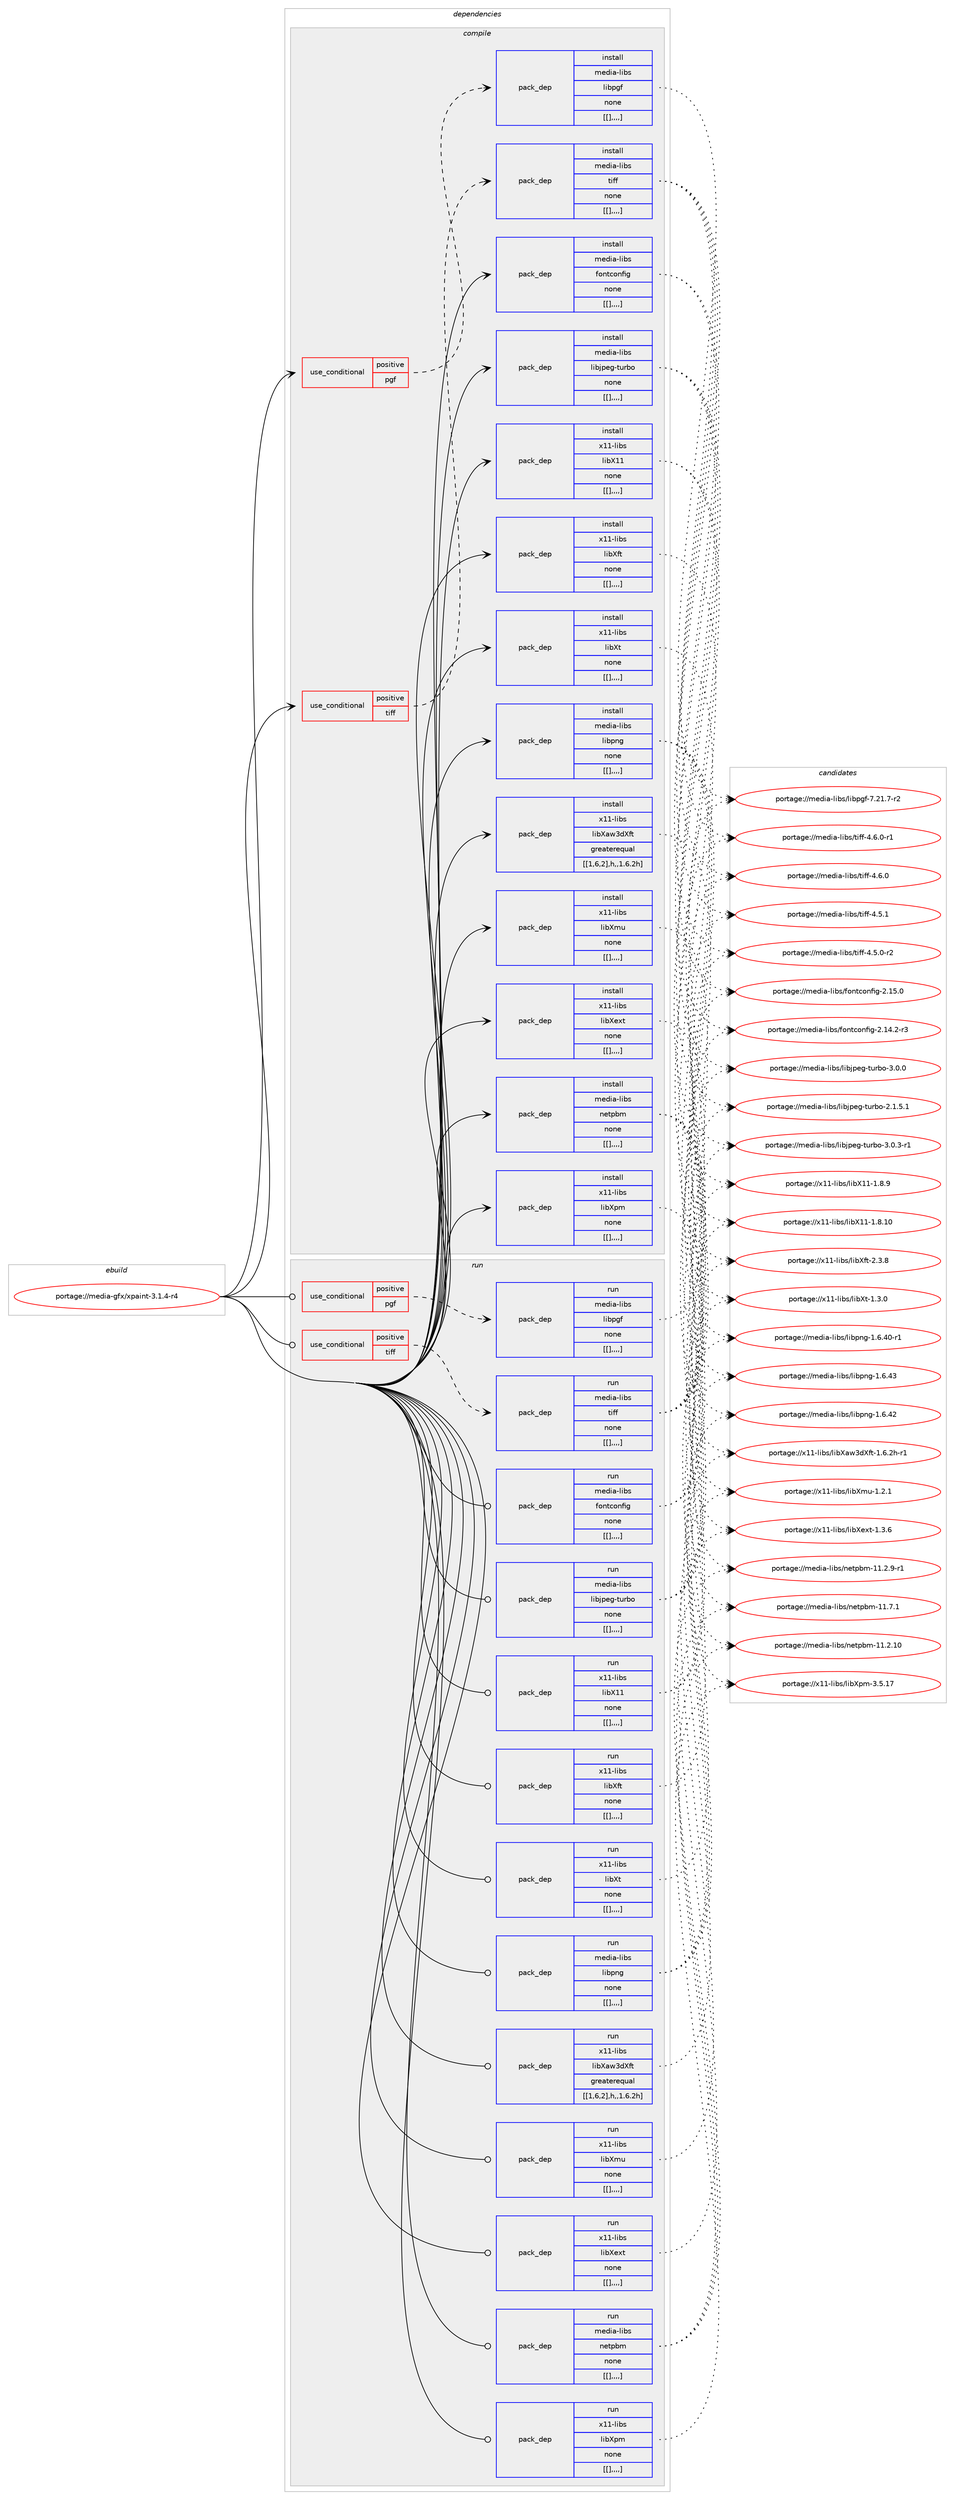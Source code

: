 digraph prolog {

# *************
# Graph options
# *************

newrank=true;
concentrate=true;
compound=true;
graph [rankdir=LR,fontname=Helvetica,fontsize=10,ranksep=1.5];#, ranksep=2.5, nodesep=0.2];
edge  [arrowhead=vee];
node  [fontname=Helvetica,fontsize=10];

# **********
# The ebuild
# **********

subgraph cluster_leftcol {
color=gray;
label=<<i>ebuild</i>>;
id [label="portage://media-gfx/xpaint-3.1.4-r4", color=red, width=4, href="../media-gfx/xpaint-3.1.4-r4.svg"];
}

# ****************
# The dependencies
# ****************

subgraph cluster_midcol {
color=gray;
label=<<i>dependencies</i>>;
subgraph cluster_compile {
fillcolor="#eeeeee";
style=filled;
label=<<i>compile</i>>;
subgraph cond77309 {
dependency310547 [label=<<TABLE BORDER="0" CELLBORDER="1" CELLSPACING="0" CELLPADDING="4"><TR><TD ROWSPAN="3" CELLPADDING="10">use_conditional</TD></TR><TR><TD>positive</TD></TR><TR><TD>pgf</TD></TR></TABLE>>, shape=none, color=red];
subgraph pack230715 {
dependency310548 [label=<<TABLE BORDER="0" CELLBORDER="1" CELLSPACING="0" CELLPADDING="4" WIDTH="220"><TR><TD ROWSPAN="6" CELLPADDING="30">pack_dep</TD></TR><TR><TD WIDTH="110">install</TD></TR><TR><TD>media-libs</TD></TR><TR><TD>libpgf</TD></TR><TR><TD>none</TD></TR><TR><TD>[[],,,,]</TD></TR></TABLE>>, shape=none, color=blue];
}
dependency310547:e -> dependency310548:w [weight=20,style="dashed",arrowhead="vee"];
}
id:e -> dependency310547:w [weight=20,style="solid",arrowhead="vee"];
subgraph cond77310 {
dependency310549 [label=<<TABLE BORDER="0" CELLBORDER="1" CELLSPACING="0" CELLPADDING="4"><TR><TD ROWSPAN="3" CELLPADDING="10">use_conditional</TD></TR><TR><TD>positive</TD></TR><TR><TD>tiff</TD></TR></TABLE>>, shape=none, color=red];
subgraph pack230716 {
dependency310550 [label=<<TABLE BORDER="0" CELLBORDER="1" CELLSPACING="0" CELLPADDING="4" WIDTH="220"><TR><TD ROWSPAN="6" CELLPADDING="30">pack_dep</TD></TR><TR><TD WIDTH="110">install</TD></TR><TR><TD>media-libs</TD></TR><TR><TD>tiff</TD></TR><TR><TD>none</TD></TR><TR><TD>[[],,,,]</TD></TR></TABLE>>, shape=none, color=blue];
}
dependency310549:e -> dependency310550:w [weight=20,style="dashed",arrowhead="vee"];
}
id:e -> dependency310549:w [weight=20,style="solid",arrowhead="vee"];
subgraph pack230717 {
dependency310551 [label=<<TABLE BORDER="0" CELLBORDER="1" CELLSPACING="0" CELLPADDING="4" WIDTH="220"><TR><TD ROWSPAN="6" CELLPADDING="30">pack_dep</TD></TR><TR><TD WIDTH="110">install</TD></TR><TR><TD>media-libs</TD></TR><TR><TD>fontconfig</TD></TR><TR><TD>none</TD></TR><TR><TD>[[],,,,]</TD></TR></TABLE>>, shape=none, color=blue];
}
id:e -> dependency310551:w [weight=20,style="solid",arrowhead="vee"];
subgraph pack230718 {
dependency310552 [label=<<TABLE BORDER="0" CELLBORDER="1" CELLSPACING="0" CELLPADDING="4" WIDTH="220"><TR><TD ROWSPAN="6" CELLPADDING="30">pack_dep</TD></TR><TR><TD WIDTH="110">install</TD></TR><TR><TD>media-libs</TD></TR><TR><TD>libjpeg-turbo</TD></TR><TR><TD>none</TD></TR><TR><TD>[[],,,,]</TD></TR></TABLE>>, shape=none, color=blue];
}
id:e -> dependency310552:w [weight=20,style="solid",arrowhead="vee"];
subgraph pack230719 {
dependency310553 [label=<<TABLE BORDER="0" CELLBORDER="1" CELLSPACING="0" CELLPADDING="4" WIDTH="220"><TR><TD ROWSPAN="6" CELLPADDING="30">pack_dep</TD></TR><TR><TD WIDTH="110">install</TD></TR><TR><TD>media-libs</TD></TR><TR><TD>libpng</TD></TR><TR><TD>none</TD></TR><TR><TD>[[],,,,]</TD></TR></TABLE>>, shape=none, color=blue];
}
id:e -> dependency310553:w [weight=20,style="solid",arrowhead="vee"];
subgraph pack230720 {
dependency310554 [label=<<TABLE BORDER="0" CELLBORDER="1" CELLSPACING="0" CELLPADDING="4" WIDTH="220"><TR><TD ROWSPAN="6" CELLPADDING="30">pack_dep</TD></TR><TR><TD WIDTH="110">install</TD></TR><TR><TD>media-libs</TD></TR><TR><TD>netpbm</TD></TR><TR><TD>none</TD></TR><TR><TD>[[],,,,]</TD></TR></TABLE>>, shape=none, color=blue];
}
id:e -> dependency310554:w [weight=20,style="solid",arrowhead="vee"];
subgraph pack230721 {
dependency310555 [label=<<TABLE BORDER="0" CELLBORDER="1" CELLSPACING="0" CELLPADDING="4" WIDTH="220"><TR><TD ROWSPAN="6" CELLPADDING="30">pack_dep</TD></TR><TR><TD WIDTH="110">install</TD></TR><TR><TD>x11-libs</TD></TR><TR><TD>libX11</TD></TR><TR><TD>none</TD></TR><TR><TD>[[],,,,]</TD></TR></TABLE>>, shape=none, color=blue];
}
id:e -> dependency310555:w [weight=20,style="solid",arrowhead="vee"];
subgraph pack230722 {
dependency310556 [label=<<TABLE BORDER="0" CELLBORDER="1" CELLSPACING="0" CELLPADDING="4" WIDTH="220"><TR><TD ROWSPAN="6" CELLPADDING="30">pack_dep</TD></TR><TR><TD WIDTH="110">install</TD></TR><TR><TD>x11-libs</TD></TR><TR><TD>libXaw3dXft</TD></TR><TR><TD>greaterequal</TD></TR><TR><TD>[[1,6,2],h,,1.6.2h]</TD></TR></TABLE>>, shape=none, color=blue];
}
id:e -> dependency310556:w [weight=20,style="solid",arrowhead="vee"];
subgraph pack230723 {
dependency310557 [label=<<TABLE BORDER="0" CELLBORDER="1" CELLSPACING="0" CELLPADDING="4" WIDTH="220"><TR><TD ROWSPAN="6" CELLPADDING="30">pack_dep</TD></TR><TR><TD WIDTH="110">install</TD></TR><TR><TD>x11-libs</TD></TR><TR><TD>libXext</TD></TR><TR><TD>none</TD></TR><TR><TD>[[],,,,]</TD></TR></TABLE>>, shape=none, color=blue];
}
id:e -> dependency310557:w [weight=20,style="solid",arrowhead="vee"];
subgraph pack230724 {
dependency310558 [label=<<TABLE BORDER="0" CELLBORDER="1" CELLSPACING="0" CELLPADDING="4" WIDTH="220"><TR><TD ROWSPAN="6" CELLPADDING="30">pack_dep</TD></TR><TR><TD WIDTH="110">install</TD></TR><TR><TD>x11-libs</TD></TR><TR><TD>libXft</TD></TR><TR><TD>none</TD></TR><TR><TD>[[],,,,]</TD></TR></TABLE>>, shape=none, color=blue];
}
id:e -> dependency310558:w [weight=20,style="solid",arrowhead="vee"];
subgraph pack230725 {
dependency310559 [label=<<TABLE BORDER="0" CELLBORDER="1" CELLSPACING="0" CELLPADDING="4" WIDTH="220"><TR><TD ROWSPAN="6" CELLPADDING="30">pack_dep</TD></TR><TR><TD WIDTH="110">install</TD></TR><TR><TD>x11-libs</TD></TR><TR><TD>libXmu</TD></TR><TR><TD>none</TD></TR><TR><TD>[[],,,,]</TD></TR></TABLE>>, shape=none, color=blue];
}
id:e -> dependency310559:w [weight=20,style="solid",arrowhead="vee"];
subgraph pack230726 {
dependency310560 [label=<<TABLE BORDER="0" CELLBORDER="1" CELLSPACING="0" CELLPADDING="4" WIDTH="220"><TR><TD ROWSPAN="6" CELLPADDING="30">pack_dep</TD></TR><TR><TD WIDTH="110">install</TD></TR><TR><TD>x11-libs</TD></TR><TR><TD>libXpm</TD></TR><TR><TD>none</TD></TR><TR><TD>[[],,,,]</TD></TR></TABLE>>, shape=none, color=blue];
}
id:e -> dependency310560:w [weight=20,style="solid",arrowhead="vee"];
subgraph pack230727 {
dependency310561 [label=<<TABLE BORDER="0" CELLBORDER="1" CELLSPACING="0" CELLPADDING="4" WIDTH="220"><TR><TD ROWSPAN="6" CELLPADDING="30">pack_dep</TD></TR><TR><TD WIDTH="110">install</TD></TR><TR><TD>x11-libs</TD></TR><TR><TD>libXt</TD></TR><TR><TD>none</TD></TR><TR><TD>[[],,,,]</TD></TR></TABLE>>, shape=none, color=blue];
}
id:e -> dependency310561:w [weight=20,style="solid",arrowhead="vee"];
}
subgraph cluster_compileandrun {
fillcolor="#eeeeee";
style=filled;
label=<<i>compile and run</i>>;
}
subgraph cluster_run {
fillcolor="#eeeeee";
style=filled;
label=<<i>run</i>>;
subgraph cond77311 {
dependency310562 [label=<<TABLE BORDER="0" CELLBORDER="1" CELLSPACING="0" CELLPADDING="4"><TR><TD ROWSPAN="3" CELLPADDING="10">use_conditional</TD></TR><TR><TD>positive</TD></TR><TR><TD>pgf</TD></TR></TABLE>>, shape=none, color=red];
subgraph pack230728 {
dependency310563 [label=<<TABLE BORDER="0" CELLBORDER="1" CELLSPACING="0" CELLPADDING="4" WIDTH="220"><TR><TD ROWSPAN="6" CELLPADDING="30">pack_dep</TD></TR><TR><TD WIDTH="110">run</TD></TR><TR><TD>media-libs</TD></TR><TR><TD>libpgf</TD></TR><TR><TD>none</TD></TR><TR><TD>[[],,,,]</TD></TR></TABLE>>, shape=none, color=blue];
}
dependency310562:e -> dependency310563:w [weight=20,style="dashed",arrowhead="vee"];
}
id:e -> dependency310562:w [weight=20,style="solid",arrowhead="odot"];
subgraph cond77312 {
dependency310564 [label=<<TABLE BORDER="0" CELLBORDER="1" CELLSPACING="0" CELLPADDING="4"><TR><TD ROWSPAN="3" CELLPADDING="10">use_conditional</TD></TR><TR><TD>positive</TD></TR><TR><TD>tiff</TD></TR></TABLE>>, shape=none, color=red];
subgraph pack230729 {
dependency310565 [label=<<TABLE BORDER="0" CELLBORDER="1" CELLSPACING="0" CELLPADDING="4" WIDTH="220"><TR><TD ROWSPAN="6" CELLPADDING="30">pack_dep</TD></TR><TR><TD WIDTH="110">run</TD></TR><TR><TD>media-libs</TD></TR><TR><TD>tiff</TD></TR><TR><TD>none</TD></TR><TR><TD>[[],,,,]</TD></TR></TABLE>>, shape=none, color=blue];
}
dependency310564:e -> dependency310565:w [weight=20,style="dashed",arrowhead="vee"];
}
id:e -> dependency310564:w [weight=20,style="solid",arrowhead="odot"];
subgraph pack230730 {
dependency310566 [label=<<TABLE BORDER="0" CELLBORDER="1" CELLSPACING="0" CELLPADDING="4" WIDTH="220"><TR><TD ROWSPAN="6" CELLPADDING="30">pack_dep</TD></TR><TR><TD WIDTH="110">run</TD></TR><TR><TD>media-libs</TD></TR><TR><TD>fontconfig</TD></TR><TR><TD>none</TD></TR><TR><TD>[[],,,,]</TD></TR></TABLE>>, shape=none, color=blue];
}
id:e -> dependency310566:w [weight=20,style="solid",arrowhead="odot"];
subgraph pack230731 {
dependency310567 [label=<<TABLE BORDER="0" CELLBORDER="1" CELLSPACING="0" CELLPADDING="4" WIDTH="220"><TR><TD ROWSPAN="6" CELLPADDING="30">pack_dep</TD></TR><TR><TD WIDTH="110">run</TD></TR><TR><TD>media-libs</TD></TR><TR><TD>libjpeg-turbo</TD></TR><TR><TD>none</TD></TR><TR><TD>[[],,,,]</TD></TR></TABLE>>, shape=none, color=blue];
}
id:e -> dependency310567:w [weight=20,style="solid",arrowhead="odot"];
subgraph pack230732 {
dependency310568 [label=<<TABLE BORDER="0" CELLBORDER="1" CELLSPACING="0" CELLPADDING="4" WIDTH="220"><TR><TD ROWSPAN="6" CELLPADDING="30">pack_dep</TD></TR><TR><TD WIDTH="110">run</TD></TR><TR><TD>media-libs</TD></TR><TR><TD>libpng</TD></TR><TR><TD>none</TD></TR><TR><TD>[[],,,,]</TD></TR></TABLE>>, shape=none, color=blue];
}
id:e -> dependency310568:w [weight=20,style="solid",arrowhead="odot"];
subgraph pack230733 {
dependency310569 [label=<<TABLE BORDER="0" CELLBORDER="1" CELLSPACING="0" CELLPADDING="4" WIDTH="220"><TR><TD ROWSPAN="6" CELLPADDING="30">pack_dep</TD></TR><TR><TD WIDTH="110">run</TD></TR><TR><TD>media-libs</TD></TR><TR><TD>netpbm</TD></TR><TR><TD>none</TD></TR><TR><TD>[[],,,,]</TD></TR></TABLE>>, shape=none, color=blue];
}
id:e -> dependency310569:w [weight=20,style="solid",arrowhead="odot"];
subgraph pack230734 {
dependency310570 [label=<<TABLE BORDER="0" CELLBORDER="1" CELLSPACING="0" CELLPADDING="4" WIDTH="220"><TR><TD ROWSPAN="6" CELLPADDING="30">pack_dep</TD></TR><TR><TD WIDTH="110">run</TD></TR><TR><TD>x11-libs</TD></TR><TR><TD>libX11</TD></TR><TR><TD>none</TD></TR><TR><TD>[[],,,,]</TD></TR></TABLE>>, shape=none, color=blue];
}
id:e -> dependency310570:w [weight=20,style="solid",arrowhead="odot"];
subgraph pack230735 {
dependency310571 [label=<<TABLE BORDER="0" CELLBORDER="1" CELLSPACING="0" CELLPADDING="4" WIDTH="220"><TR><TD ROWSPAN="6" CELLPADDING="30">pack_dep</TD></TR><TR><TD WIDTH="110">run</TD></TR><TR><TD>x11-libs</TD></TR><TR><TD>libXaw3dXft</TD></TR><TR><TD>greaterequal</TD></TR><TR><TD>[[1,6,2],h,,1.6.2h]</TD></TR></TABLE>>, shape=none, color=blue];
}
id:e -> dependency310571:w [weight=20,style="solid",arrowhead="odot"];
subgraph pack230736 {
dependency310572 [label=<<TABLE BORDER="0" CELLBORDER="1" CELLSPACING="0" CELLPADDING="4" WIDTH="220"><TR><TD ROWSPAN="6" CELLPADDING="30">pack_dep</TD></TR><TR><TD WIDTH="110">run</TD></TR><TR><TD>x11-libs</TD></TR><TR><TD>libXext</TD></TR><TR><TD>none</TD></TR><TR><TD>[[],,,,]</TD></TR></TABLE>>, shape=none, color=blue];
}
id:e -> dependency310572:w [weight=20,style="solid",arrowhead="odot"];
subgraph pack230737 {
dependency310573 [label=<<TABLE BORDER="0" CELLBORDER="1" CELLSPACING="0" CELLPADDING="4" WIDTH="220"><TR><TD ROWSPAN="6" CELLPADDING="30">pack_dep</TD></TR><TR><TD WIDTH="110">run</TD></TR><TR><TD>x11-libs</TD></TR><TR><TD>libXft</TD></TR><TR><TD>none</TD></TR><TR><TD>[[],,,,]</TD></TR></TABLE>>, shape=none, color=blue];
}
id:e -> dependency310573:w [weight=20,style="solid",arrowhead="odot"];
subgraph pack230738 {
dependency310574 [label=<<TABLE BORDER="0" CELLBORDER="1" CELLSPACING="0" CELLPADDING="4" WIDTH="220"><TR><TD ROWSPAN="6" CELLPADDING="30">pack_dep</TD></TR><TR><TD WIDTH="110">run</TD></TR><TR><TD>x11-libs</TD></TR><TR><TD>libXmu</TD></TR><TR><TD>none</TD></TR><TR><TD>[[],,,,]</TD></TR></TABLE>>, shape=none, color=blue];
}
id:e -> dependency310574:w [weight=20,style="solid",arrowhead="odot"];
subgraph pack230739 {
dependency310575 [label=<<TABLE BORDER="0" CELLBORDER="1" CELLSPACING="0" CELLPADDING="4" WIDTH="220"><TR><TD ROWSPAN="6" CELLPADDING="30">pack_dep</TD></TR><TR><TD WIDTH="110">run</TD></TR><TR><TD>x11-libs</TD></TR><TR><TD>libXpm</TD></TR><TR><TD>none</TD></TR><TR><TD>[[],,,,]</TD></TR></TABLE>>, shape=none, color=blue];
}
id:e -> dependency310575:w [weight=20,style="solid",arrowhead="odot"];
subgraph pack230740 {
dependency310576 [label=<<TABLE BORDER="0" CELLBORDER="1" CELLSPACING="0" CELLPADDING="4" WIDTH="220"><TR><TD ROWSPAN="6" CELLPADDING="30">pack_dep</TD></TR><TR><TD WIDTH="110">run</TD></TR><TR><TD>x11-libs</TD></TR><TR><TD>libXt</TD></TR><TR><TD>none</TD></TR><TR><TD>[[],,,,]</TD></TR></TABLE>>, shape=none, color=blue];
}
id:e -> dependency310576:w [weight=20,style="solid",arrowhead="odot"];
}
}

# **************
# The candidates
# **************

subgraph cluster_choices {
rank=same;
color=gray;
label=<<i>candidates</i>>;

subgraph choice230715 {
color=black;
nodesep=1;
choice1091011001059745108105981154710810598112103102455546504946554511450 [label="portage://media-libs/libpgf-7.21.7-r2", color=red, width=4,href="../media-libs/libpgf-7.21.7-r2.svg"];
dependency310548:e -> choice1091011001059745108105981154710810598112103102455546504946554511450:w [style=dotted,weight="100"];
}
subgraph choice230716 {
color=black;
nodesep=1;
choice109101100105974510810598115471161051021024552465446484511449 [label="portage://media-libs/tiff-4.6.0-r1", color=red, width=4,href="../media-libs/tiff-4.6.0-r1.svg"];
choice10910110010597451081059811547116105102102455246544648 [label="portage://media-libs/tiff-4.6.0", color=red, width=4,href="../media-libs/tiff-4.6.0.svg"];
choice10910110010597451081059811547116105102102455246534649 [label="portage://media-libs/tiff-4.5.1", color=red, width=4,href="../media-libs/tiff-4.5.1.svg"];
choice109101100105974510810598115471161051021024552465346484511450 [label="portage://media-libs/tiff-4.5.0-r2", color=red, width=4,href="../media-libs/tiff-4.5.0-r2.svg"];
dependency310550:e -> choice109101100105974510810598115471161051021024552465446484511449:w [style=dotted,weight="100"];
dependency310550:e -> choice10910110010597451081059811547116105102102455246544648:w [style=dotted,weight="100"];
dependency310550:e -> choice10910110010597451081059811547116105102102455246534649:w [style=dotted,weight="100"];
dependency310550:e -> choice109101100105974510810598115471161051021024552465346484511450:w [style=dotted,weight="100"];
}
subgraph choice230717 {
color=black;
nodesep=1;
choice109101100105974510810598115471021111101169911111010210510345504649534648 [label="portage://media-libs/fontconfig-2.15.0", color=red, width=4,href="../media-libs/fontconfig-2.15.0.svg"];
choice1091011001059745108105981154710211111011699111110102105103455046495246504511451 [label="portage://media-libs/fontconfig-2.14.2-r3", color=red, width=4,href="../media-libs/fontconfig-2.14.2-r3.svg"];
dependency310551:e -> choice109101100105974510810598115471021111101169911111010210510345504649534648:w [style=dotted,weight="100"];
dependency310551:e -> choice1091011001059745108105981154710211111011699111110102105103455046495246504511451:w [style=dotted,weight="100"];
}
subgraph choice230718 {
color=black;
nodesep=1;
choice109101100105974510810598115471081059810611210110345116117114981114551464846514511449 [label="portage://media-libs/libjpeg-turbo-3.0.3-r1", color=red, width=4,href="../media-libs/libjpeg-turbo-3.0.3-r1.svg"];
choice10910110010597451081059811547108105981061121011034511611711498111455146484648 [label="portage://media-libs/libjpeg-turbo-3.0.0", color=red, width=4,href="../media-libs/libjpeg-turbo-3.0.0.svg"];
choice109101100105974510810598115471081059810611210110345116117114981114550464946534649 [label="portage://media-libs/libjpeg-turbo-2.1.5.1", color=red, width=4,href="../media-libs/libjpeg-turbo-2.1.5.1.svg"];
dependency310552:e -> choice109101100105974510810598115471081059810611210110345116117114981114551464846514511449:w [style=dotted,weight="100"];
dependency310552:e -> choice10910110010597451081059811547108105981061121011034511611711498111455146484648:w [style=dotted,weight="100"];
dependency310552:e -> choice109101100105974510810598115471081059810611210110345116117114981114550464946534649:w [style=dotted,weight="100"];
}
subgraph choice230719 {
color=black;
nodesep=1;
choice109101100105974510810598115471081059811211010345494654465251 [label="portage://media-libs/libpng-1.6.43", color=red, width=4,href="../media-libs/libpng-1.6.43.svg"];
choice109101100105974510810598115471081059811211010345494654465250 [label="portage://media-libs/libpng-1.6.42", color=red, width=4,href="../media-libs/libpng-1.6.42.svg"];
choice1091011001059745108105981154710810598112110103454946544652484511449 [label="portage://media-libs/libpng-1.6.40-r1", color=red, width=4,href="../media-libs/libpng-1.6.40-r1.svg"];
dependency310553:e -> choice109101100105974510810598115471081059811211010345494654465251:w [style=dotted,weight="100"];
dependency310553:e -> choice109101100105974510810598115471081059811211010345494654465250:w [style=dotted,weight="100"];
dependency310553:e -> choice1091011001059745108105981154710810598112110103454946544652484511449:w [style=dotted,weight="100"];
}
subgraph choice230720 {
color=black;
nodesep=1;
choice109101100105974510810598115471101011161129810945494946554649 [label="portage://media-libs/netpbm-11.7.1", color=red, width=4,href="../media-libs/netpbm-11.7.1.svg"];
choice10910110010597451081059811547110101116112981094549494650464948 [label="portage://media-libs/netpbm-11.2.10", color=red, width=4,href="../media-libs/netpbm-11.2.10.svg"];
choice1091011001059745108105981154711010111611298109454949465046574511449 [label="portage://media-libs/netpbm-11.2.9-r1", color=red, width=4,href="../media-libs/netpbm-11.2.9-r1.svg"];
dependency310554:e -> choice109101100105974510810598115471101011161129810945494946554649:w [style=dotted,weight="100"];
dependency310554:e -> choice10910110010597451081059811547110101116112981094549494650464948:w [style=dotted,weight="100"];
dependency310554:e -> choice1091011001059745108105981154711010111611298109454949465046574511449:w [style=dotted,weight="100"];
}
subgraph choice230721 {
color=black;
nodesep=1;
choice12049494510810598115471081059888494945494656464948 [label="portage://x11-libs/libX11-1.8.10", color=red, width=4,href="../x11-libs/libX11-1.8.10.svg"];
choice120494945108105981154710810598884949454946564657 [label="portage://x11-libs/libX11-1.8.9", color=red, width=4,href="../x11-libs/libX11-1.8.9.svg"];
dependency310555:e -> choice12049494510810598115471081059888494945494656464948:w [style=dotted,weight="100"];
dependency310555:e -> choice120494945108105981154710810598884949454946564657:w [style=dotted,weight="100"];
}
subgraph choice230722 {
color=black;
nodesep=1;
choice120494945108105981154710810598889711951100881021164549465446501044511449 [label="portage://x11-libs/libXaw3dXft-1.6.2h-r1", color=red, width=4,href="../x11-libs/libXaw3dXft-1.6.2h-r1.svg"];
dependency310556:e -> choice120494945108105981154710810598889711951100881021164549465446501044511449:w [style=dotted,weight="100"];
}
subgraph choice230723 {
color=black;
nodesep=1;
choice12049494510810598115471081059888101120116454946514654 [label="portage://x11-libs/libXext-1.3.6", color=red, width=4,href="../x11-libs/libXext-1.3.6.svg"];
dependency310557:e -> choice12049494510810598115471081059888101120116454946514654:w [style=dotted,weight="100"];
}
subgraph choice230724 {
color=black;
nodesep=1;
choice12049494510810598115471081059888102116455046514656 [label="portage://x11-libs/libXft-2.3.8", color=red, width=4,href="../x11-libs/libXft-2.3.8.svg"];
dependency310558:e -> choice12049494510810598115471081059888102116455046514656:w [style=dotted,weight="100"];
}
subgraph choice230725 {
color=black;
nodesep=1;
choice12049494510810598115471081059888109117454946504649 [label="portage://x11-libs/libXmu-1.2.1", color=red, width=4,href="../x11-libs/libXmu-1.2.1.svg"];
dependency310559:e -> choice12049494510810598115471081059888109117454946504649:w [style=dotted,weight="100"];
}
subgraph choice230726 {
color=black;
nodesep=1;
choice1204949451081059811547108105988811210945514653464955 [label="portage://x11-libs/libXpm-3.5.17", color=red, width=4,href="../x11-libs/libXpm-3.5.17.svg"];
dependency310560:e -> choice1204949451081059811547108105988811210945514653464955:w [style=dotted,weight="100"];
}
subgraph choice230727 {
color=black;
nodesep=1;
choice12049494510810598115471081059888116454946514648 [label="portage://x11-libs/libXt-1.3.0", color=red, width=4,href="../x11-libs/libXt-1.3.0.svg"];
dependency310561:e -> choice12049494510810598115471081059888116454946514648:w [style=dotted,weight="100"];
}
subgraph choice230728 {
color=black;
nodesep=1;
choice1091011001059745108105981154710810598112103102455546504946554511450 [label="portage://media-libs/libpgf-7.21.7-r2", color=red, width=4,href="../media-libs/libpgf-7.21.7-r2.svg"];
dependency310563:e -> choice1091011001059745108105981154710810598112103102455546504946554511450:w [style=dotted,weight="100"];
}
subgraph choice230729 {
color=black;
nodesep=1;
choice109101100105974510810598115471161051021024552465446484511449 [label="portage://media-libs/tiff-4.6.0-r1", color=red, width=4,href="../media-libs/tiff-4.6.0-r1.svg"];
choice10910110010597451081059811547116105102102455246544648 [label="portage://media-libs/tiff-4.6.0", color=red, width=4,href="../media-libs/tiff-4.6.0.svg"];
choice10910110010597451081059811547116105102102455246534649 [label="portage://media-libs/tiff-4.5.1", color=red, width=4,href="../media-libs/tiff-4.5.1.svg"];
choice109101100105974510810598115471161051021024552465346484511450 [label="portage://media-libs/tiff-4.5.0-r2", color=red, width=4,href="../media-libs/tiff-4.5.0-r2.svg"];
dependency310565:e -> choice109101100105974510810598115471161051021024552465446484511449:w [style=dotted,weight="100"];
dependency310565:e -> choice10910110010597451081059811547116105102102455246544648:w [style=dotted,weight="100"];
dependency310565:e -> choice10910110010597451081059811547116105102102455246534649:w [style=dotted,weight="100"];
dependency310565:e -> choice109101100105974510810598115471161051021024552465346484511450:w [style=dotted,weight="100"];
}
subgraph choice230730 {
color=black;
nodesep=1;
choice109101100105974510810598115471021111101169911111010210510345504649534648 [label="portage://media-libs/fontconfig-2.15.0", color=red, width=4,href="../media-libs/fontconfig-2.15.0.svg"];
choice1091011001059745108105981154710211111011699111110102105103455046495246504511451 [label="portage://media-libs/fontconfig-2.14.2-r3", color=red, width=4,href="../media-libs/fontconfig-2.14.2-r3.svg"];
dependency310566:e -> choice109101100105974510810598115471021111101169911111010210510345504649534648:w [style=dotted,weight="100"];
dependency310566:e -> choice1091011001059745108105981154710211111011699111110102105103455046495246504511451:w [style=dotted,weight="100"];
}
subgraph choice230731 {
color=black;
nodesep=1;
choice109101100105974510810598115471081059810611210110345116117114981114551464846514511449 [label="portage://media-libs/libjpeg-turbo-3.0.3-r1", color=red, width=4,href="../media-libs/libjpeg-turbo-3.0.3-r1.svg"];
choice10910110010597451081059811547108105981061121011034511611711498111455146484648 [label="portage://media-libs/libjpeg-turbo-3.0.0", color=red, width=4,href="../media-libs/libjpeg-turbo-3.0.0.svg"];
choice109101100105974510810598115471081059810611210110345116117114981114550464946534649 [label="portage://media-libs/libjpeg-turbo-2.1.5.1", color=red, width=4,href="../media-libs/libjpeg-turbo-2.1.5.1.svg"];
dependency310567:e -> choice109101100105974510810598115471081059810611210110345116117114981114551464846514511449:w [style=dotted,weight="100"];
dependency310567:e -> choice10910110010597451081059811547108105981061121011034511611711498111455146484648:w [style=dotted,weight="100"];
dependency310567:e -> choice109101100105974510810598115471081059810611210110345116117114981114550464946534649:w [style=dotted,weight="100"];
}
subgraph choice230732 {
color=black;
nodesep=1;
choice109101100105974510810598115471081059811211010345494654465251 [label="portage://media-libs/libpng-1.6.43", color=red, width=4,href="../media-libs/libpng-1.6.43.svg"];
choice109101100105974510810598115471081059811211010345494654465250 [label="portage://media-libs/libpng-1.6.42", color=red, width=4,href="../media-libs/libpng-1.6.42.svg"];
choice1091011001059745108105981154710810598112110103454946544652484511449 [label="portage://media-libs/libpng-1.6.40-r1", color=red, width=4,href="../media-libs/libpng-1.6.40-r1.svg"];
dependency310568:e -> choice109101100105974510810598115471081059811211010345494654465251:w [style=dotted,weight="100"];
dependency310568:e -> choice109101100105974510810598115471081059811211010345494654465250:w [style=dotted,weight="100"];
dependency310568:e -> choice1091011001059745108105981154710810598112110103454946544652484511449:w [style=dotted,weight="100"];
}
subgraph choice230733 {
color=black;
nodesep=1;
choice109101100105974510810598115471101011161129810945494946554649 [label="portage://media-libs/netpbm-11.7.1", color=red, width=4,href="../media-libs/netpbm-11.7.1.svg"];
choice10910110010597451081059811547110101116112981094549494650464948 [label="portage://media-libs/netpbm-11.2.10", color=red, width=4,href="../media-libs/netpbm-11.2.10.svg"];
choice1091011001059745108105981154711010111611298109454949465046574511449 [label="portage://media-libs/netpbm-11.2.9-r1", color=red, width=4,href="../media-libs/netpbm-11.2.9-r1.svg"];
dependency310569:e -> choice109101100105974510810598115471101011161129810945494946554649:w [style=dotted,weight="100"];
dependency310569:e -> choice10910110010597451081059811547110101116112981094549494650464948:w [style=dotted,weight="100"];
dependency310569:e -> choice1091011001059745108105981154711010111611298109454949465046574511449:w [style=dotted,weight="100"];
}
subgraph choice230734 {
color=black;
nodesep=1;
choice12049494510810598115471081059888494945494656464948 [label="portage://x11-libs/libX11-1.8.10", color=red, width=4,href="../x11-libs/libX11-1.8.10.svg"];
choice120494945108105981154710810598884949454946564657 [label="portage://x11-libs/libX11-1.8.9", color=red, width=4,href="../x11-libs/libX11-1.8.9.svg"];
dependency310570:e -> choice12049494510810598115471081059888494945494656464948:w [style=dotted,weight="100"];
dependency310570:e -> choice120494945108105981154710810598884949454946564657:w [style=dotted,weight="100"];
}
subgraph choice230735 {
color=black;
nodesep=1;
choice120494945108105981154710810598889711951100881021164549465446501044511449 [label="portage://x11-libs/libXaw3dXft-1.6.2h-r1", color=red, width=4,href="../x11-libs/libXaw3dXft-1.6.2h-r1.svg"];
dependency310571:e -> choice120494945108105981154710810598889711951100881021164549465446501044511449:w [style=dotted,weight="100"];
}
subgraph choice230736 {
color=black;
nodesep=1;
choice12049494510810598115471081059888101120116454946514654 [label="portage://x11-libs/libXext-1.3.6", color=red, width=4,href="../x11-libs/libXext-1.3.6.svg"];
dependency310572:e -> choice12049494510810598115471081059888101120116454946514654:w [style=dotted,weight="100"];
}
subgraph choice230737 {
color=black;
nodesep=1;
choice12049494510810598115471081059888102116455046514656 [label="portage://x11-libs/libXft-2.3.8", color=red, width=4,href="../x11-libs/libXft-2.3.8.svg"];
dependency310573:e -> choice12049494510810598115471081059888102116455046514656:w [style=dotted,weight="100"];
}
subgraph choice230738 {
color=black;
nodesep=1;
choice12049494510810598115471081059888109117454946504649 [label="portage://x11-libs/libXmu-1.2.1", color=red, width=4,href="../x11-libs/libXmu-1.2.1.svg"];
dependency310574:e -> choice12049494510810598115471081059888109117454946504649:w [style=dotted,weight="100"];
}
subgraph choice230739 {
color=black;
nodesep=1;
choice1204949451081059811547108105988811210945514653464955 [label="portage://x11-libs/libXpm-3.5.17", color=red, width=4,href="../x11-libs/libXpm-3.5.17.svg"];
dependency310575:e -> choice1204949451081059811547108105988811210945514653464955:w [style=dotted,weight="100"];
}
subgraph choice230740 {
color=black;
nodesep=1;
choice12049494510810598115471081059888116454946514648 [label="portage://x11-libs/libXt-1.3.0", color=red, width=4,href="../x11-libs/libXt-1.3.0.svg"];
dependency310576:e -> choice12049494510810598115471081059888116454946514648:w [style=dotted,weight="100"];
}
}

}
